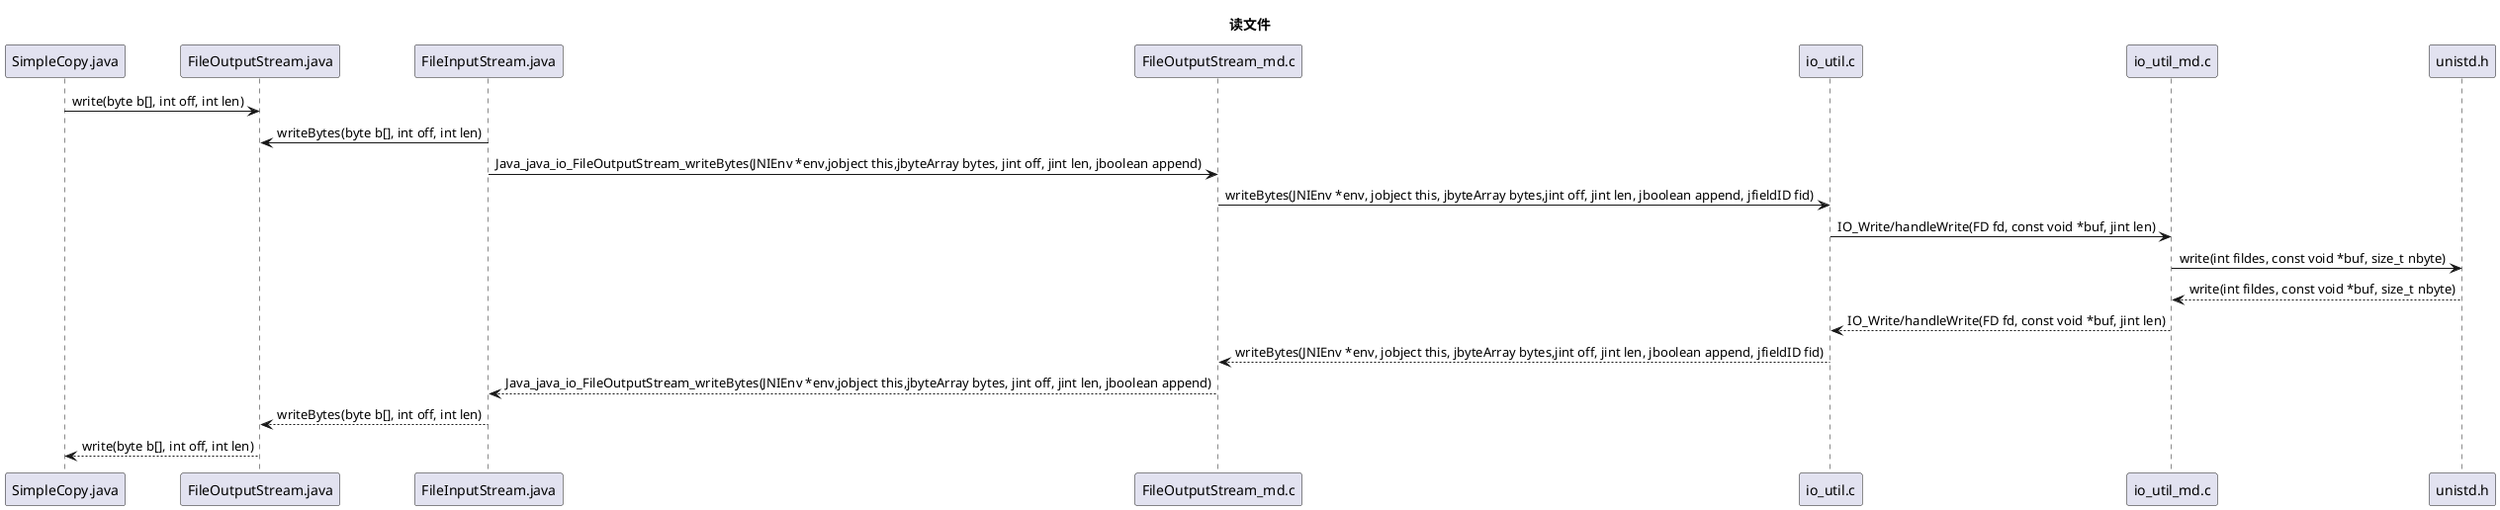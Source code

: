 @startuml

title 读文件

SimpleCopy.java -> FileOutputStream.java : write(byte b[], int off, int len)

FileInputStream.java -> FileOutputStream.java : writeBytes(byte b[], int off, int len)

FileInputStream.java -> FileOutputStream_md.c : Java_java_io_FileOutputStream_writeBytes(JNIEnv *env,jobject this,jbyteArray bytes, jint off, jint len, jboolean append)

FileOutputStream_md.c -> io_util.c : writeBytes(JNIEnv *env, jobject this, jbyteArray bytes,jint off, jint len, jboolean append, jfieldID fid)

io_util.c -> io_util_md.c : IO_Write/handleWrite(FD fd, const void *buf, jint len)

io_util_md.c -> unistd.h : write(int fildes, const void *buf, size_t nbyte)

io_util_md.c <-- unistd.h : write(int fildes, const void *buf, size_t nbyte)

io_util.c <-- io_util_md.c : IO_Write/handleWrite(FD fd, const void *buf, jint len)

FileOutputStream_md.c <-- io_util.c : writeBytes(JNIEnv *env, jobject this, jbyteArray bytes,jint off, jint len, jboolean append, jfieldID fid)

FileInputStream.java <-- FileOutputStream_md.c: Java_java_io_FileOutputStream_writeBytes(JNIEnv *env,jobject this,jbyteArray bytes, jint off, jint len, jboolean append)

FileInputStream.java --> FileOutputStream.java : writeBytes(byte b[], int off, int len)

SimpleCopy.java  <-- FileOutputStream.java : write(byte b[], int off, int len)

@enduml